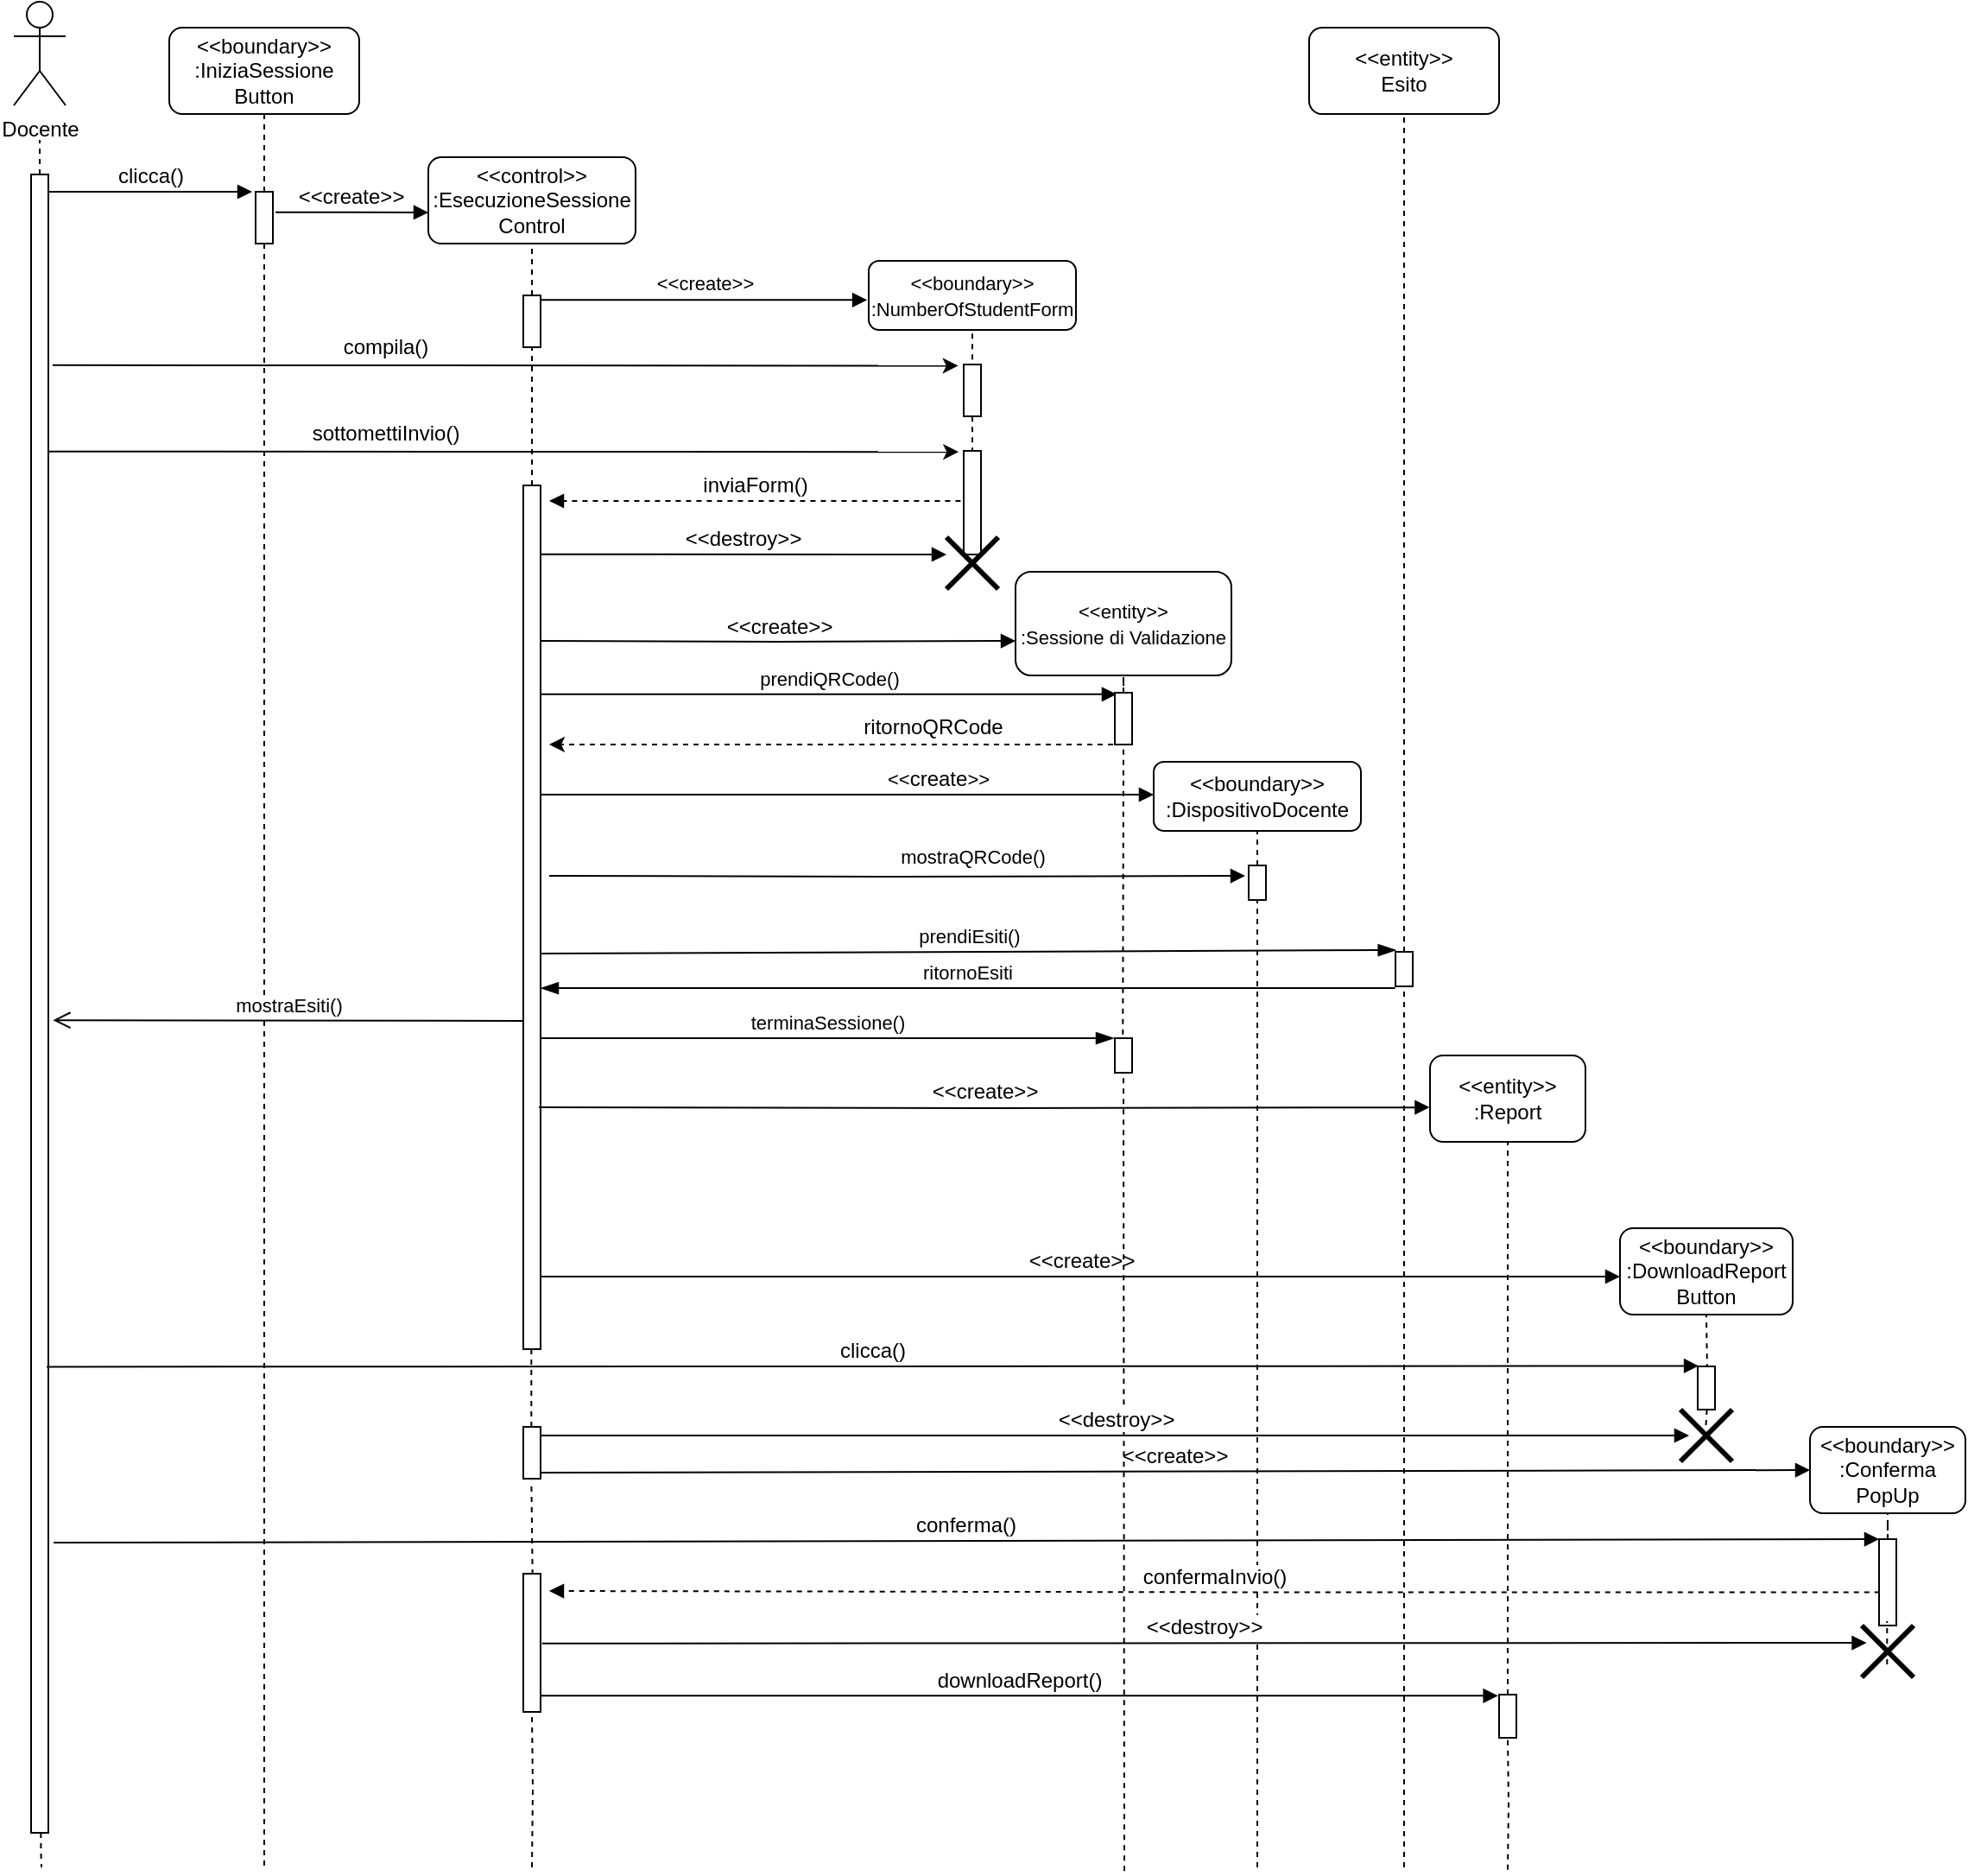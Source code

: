 <mxfile version="16.1.2" type="device"><diagram id="kgpKYQtTHZ0yAKxKKP6v" name="Page-1"><mxGraphModel dx="1096" dy="553" grid="1" gridSize="10" guides="1" tooltips="1" connect="1" arrows="1" fold="1" page="1" pageScale="1" pageWidth="1227" pageHeight="1169" math="0" shadow="0"><root><mxCell id="0"/><mxCell id="1" parent="0"/><mxCell id="bU4O369usYD0Mp0-NMCo-1" value="Docente" style="shape=umlActor;verticalLabelPosition=bottom;verticalAlign=top;html=1;" parent="1" vertex="1"><mxGeometry x="40" y="10" width="30" height="60" as="geometry"/></mxCell><mxCell id="bU4O369usYD0Mp0-NMCo-3" value="" style="endArrow=none;dashed=1;html=1;rounded=0;edgeStyle=orthogonalEdgeStyle;startArrow=none;" parent="1" source="bU4O369usYD0Mp0-NMCo-5" edge="1"><mxGeometry width="50" height="50" relative="1" as="geometry"><mxPoint x="55" y="500" as="sourcePoint"/><mxPoint x="55" y="90" as="targetPoint"/><Array as="points"><mxPoint x="55" y="110"/><mxPoint x="55" y="110"/></Array></mxGeometry></mxCell><mxCell id="bU4O369usYD0Mp0-NMCo-5" value="" style="html=1;points=[];perimeter=orthogonalPerimeter;" parent="1" vertex="1"><mxGeometry x="50" y="110" width="10" height="960" as="geometry"/></mxCell><mxCell id="bU4O369usYD0Mp0-NMCo-7" value="&lt;font style=&quot;font-size: 12px&quot;&gt;clicca()&lt;/font&gt;" style="html=1;verticalAlign=bottom;endArrow=block;rounded=0;edgeStyle=orthogonalEdgeStyle;" parent="1" edge="1"><mxGeometry width="80" relative="1" as="geometry"><mxPoint x="60" y="120" as="sourcePoint"/><mxPoint x="178" y="120" as="targetPoint"/><Array as="points"><mxPoint x="178" y="120"/></Array></mxGeometry></mxCell><mxCell id="bU4O369usYD0Mp0-NMCo-8" value="&lt;font style=&quot;font-size: 12px&quot;&gt;&amp;lt;&amp;lt;boundary&amp;gt;&amp;gt;&lt;br&gt;:IniziaSessione&lt;br&gt;Button&lt;/font&gt;" style="rounded=1;whiteSpace=wrap;html=1;" parent="1" vertex="1"><mxGeometry x="130" y="25" width="110" height="50" as="geometry"/></mxCell><mxCell id="bU4O369usYD0Mp0-NMCo-11" value="" style="endArrow=none;dashed=1;html=1;rounded=0;edgeStyle=orthogonalEdgeStyle;exitX=0.5;exitY=1;exitDx=0;exitDy=0;startArrow=none;" parent="1" source="bU4O369usYD0Mp0-NMCo-12" edge="1"><mxGeometry width="50" height="50" relative="1" as="geometry"><mxPoint x="190" y="100" as="sourcePoint"/><mxPoint x="185" y="1090" as="targetPoint"/><Array as="points"><mxPoint x="185" y="1050"/></Array></mxGeometry></mxCell><mxCell id="bU4O369usYD0Mp0-NMCo-12" value="" style="html=1;points=[];perimeter=orthogonalPerimeter;" parent="1" vertex="1"><mxGeometry x="180" y="120" width="10" height="30" as="geometry"/></mxCell><mxCell id="bU4O369usYD0Mp0-NMCo-13" value="" style="endArrow=none;dashed=1;html=1;rounded=0;edgeStyle=orthogonalEdgeStyle;exitX=0.5;exitY=1;exitDx=0;exitDy=0;" parent="1" source="bU4O369usYD0Mp0-NMCo-8" target="bU4O369usYD0Mp0-NMCo-12" edge="1"><mxGeometry width="50" height="50" relative="1" as="geometry"><mxPoint x="185" y="70" as="sourcePoint"/><mxPoint x="170" y="503.429" as="targetPoint"/><Array as="points"/></mxGeometry></mxCell><mxCell id="bU4O369usYD0Mp0-NMCo-14" value="&lt;font style=&quot;font-size: 12px&quot;&gt;&amp;lt;&amp;lt;create&amp;gt;&amp;gt;&lt;/font&gt;" style="html=1;verticalAlign=bottom;endArrow=block;rounded=0;edgeStyle=orthogonalEdgeStyle;exitX=1.157;exitY=0.395;exitDx=0;exitDy=0;exitPerimeter=0;" parent="1" source="bU4O369usYD0Mp0-NMCo-12" edge="1"><mxGeometry width="80" relative="1" as="geometry"><mxPoint x="230" y="200" as="sourcePoint"/><mxPoint x="280" y="132" as="targetPoint"/></mxGeometry></mxCell><mxCell id="bU4O369usYD0Mp0-NMCo-15" value="&lt;font style=&quot;font-size: 12px&quot;&gt;&amp;lt;&amp;lt;control&amp;gt;&amp;gt;&lt;br&gt;:EsecuzioneSessione&lt;br&gt;Control&lt;/font&gt;" style="rounded=1;whiteSpace=wrap;html=1;" parent="1" vertex="1"><mxGeometry x="280" y="100" width="120" height="50" as="geometry"/></mxCell><mxCell id="bU4O369usYD0Mp0-NMCo-16" value="" style="endArrow=none;dashed=1;html=1;rounded=0;edgeStyle=orthogonalEdgeStyle;entryX=0.5;entryY=1;entryDx=0;entryDy=0;startArrow=none;" parent="1" source="bU4O369usYD0Mp0-NMCo-17" target="bU4O369usYD0Mp0-NMCo-15" edge="1"><mxGeometry width="50" height="50" relative="1" as="geometry"><mxPoint x="340" y="510" as="sourcePoint"/><mxPoint x="290" y="230" as="targetPoint"/></mxGeometry></mxCell><mxCell id="bU4O369usYD0Mp0-NMCo-17" value="" style="html=1;points=[];perimeter=orthogonalPerimeter;" parent="1" vertex="1"><mxGeometry x="335" y="180" width="10" height="30" as="geometry"/></mxCell><mxCell id="bU4O369usYD0Mp0-NMCo-18" value="" style="endArrow=none;dashed=1;html=1;rounded=0;edgeStyle=orthogonalEdgeStyle;entryX=0.5;entryY=1;entryDx=0;entryDy=0;startArrow=none;" parent="1" source="rX7FQtLpjzrD8uW23Avi-3" target="bU4O369usYD0Mp0-NMCo-17" edge="1"><mxGeometry width="50" height="50" relative="1" as="geometry"><mxPoint x="340" y="510" as="sourcePoint"/><mxPoint x="340" y="150" as="targetPoint"/></mxGeometry></mxCell><mxCell id="bU4O369usYD0Mp0-NMCo-19" value="&amp;lt;&amp;lt;create&amp;gt;&amp;gt;" style="html=1;verticalAlign=bottom;endArrow=block;rounded=0;edgeStyle=orthogonalEdgeStyle;exitX=1.029;exitY=0.088;exitDx=0;exitDy=0;exitPerimeter=0;entryX=-0.008;entryY=0.567;entryDx=0;entryDy=0;entryPerimeter=0;" parent="1" source="bU4O369usYD0Mp0-NMCo-17" target="bU4O369usYD0Mp0-NMCo-20" edge="1"><mxGeometry width="80" relative="1" as="geometry"><mxPoint x="510" y="260" as="sourcePoint"/><mxPoint x="410" y="183" as="targetPoint"/><Array as="points"/></mxGeometry></mxCell><mxCell id="bU4O369usYD0Mp0-NMCo-20" value="&lt;span style=&quot;font-size: 11px&quot;&gt;&amp;lt;&amp;lt;boundary&amp;gt;&amp;gt;&lt;br&gt;:NumberOfStudentForm&lt;/span&gt;" style="rounded=1;whiteSpace=wrap;html=1;" parent="1" vertex="1"><mxGeometry x="535" y="160" width="120" height="40" as="geometry"/></mxCell><mxCell id="bU4O369usYD0Mp0-NMCo-21" value="" style="endArrow=none;dashed=1;html=1;rounded=0;edgeStyle=orthogonalEdgeStyle;entryX=0.5;entryY=1;entryDx=0;entryDy=0;exitX=0.538;exitY=0.533;exitDx=0;exitDy=0;exitPerimeter=0;" parent="1" source="rX7FQtLpjzrD8uW23Avi-7" target="bU4O369usYD0Mp0-NMCo-20" edge="1"><mxGeometry width="50" height="50" relative="1" as="geometry"><mxPoint x="595" y="360" as="sourcePoint"/><mxPoint x="695" y="240" as="targetPoint"/><Array as="points"><mxPoint x="596" y="270"/><mxPoint x="595" y="270"/></Array></mxGeometry></mxCell><mxCell id="bU4O369usYD0Mp0-NMCo-22" value="" style="html=1;points=[];perimeter=orthogonalPerimeter;" parent="1" vertex="1"><mxGeometry x="590" y="220" width="10" height="30" as="geometry"/></mxCell><mxCell id="rX7FQtLpjzrD8uW23Avi-1" value="" style="html=1;points=[];perimeter=orthogonalPerimeter;" parent="1" vertex="1"><mxGeometry x="590" y="270" width="10" height="60" as="geometry"/></mxCell><mxCell id="rX7FQtLpjzrD8uW23Avi-3" value="" style="html=1;points=[];perimeter=orthogonalPerimeter;" parent="1" vertex="1"><mxGeometry x="335" y="290" width="10" height="500" as="geometry"/></mxCell><mxCell id="rX7FQtLpjzrD8uW23Avi-5" value="&lt;font style=&quot;font-size: 12px&quot;&gt;inviaForm()&lt;/font&gt;" style="html=1;verticalAlign=bottom;endArrow=block;rounded=0;edgeStyle=orthogonalEdgeStyle;exitX=-0.179;exitY=0.483;exitDx=0;exitDy=0;exitPerimeter=0;dashed=1;" parent="1" source="rX7FQtLpjzrD8uW23Avi-1" edge="1"><mxGeometry width="80" relative="1" as="geometry"><mxPoint x="470" y="299" as="sourcePoint"/><mxPoint x="350" y="299" as="targetPoint"/></mxGeometry></mxCell><mxCell id="rX7FQtLpjzrD8uW23Avi-6" value="&lt;font style=&quot;font-size: 12px&quot;&gt;&amp;lt;&amp;lt;destroy&amp;gt;&amp;gt;&lt;/font&gt;" style="html=1;verticalAlign=bottom;endArrow=block;rounded=0;edgeStyle=orthogonalEdgeStyle;" parent="1" edge="1"><mxGeometry width="80" relative="1" as="geometry"><mxPoint x="345" y="329.88" as="sourcePoint"/><mxPoint x="580" y="330" as="targetPoint"/><Array as="points"><mxPoint x="405" y="330"/></Array></mxGeometry></mxCell><mxCell id="rX7FQtLpjzrD8uW23Avi-7" value="" style="shape=umlDestroy;whiteSpace=wrap;html=1;strokeWidth=3;" parent="1" vertex="1"><mxGeometry x="580" y="320" width="30" height="30" as="geometry"/></mxCell><mxCell id="rX7FQtLpjzrD8uW23Avi-8" value="&lt;font style=&quot;font-size: 12px&quot;&gt;&amp;lt;&amp;lt;create&amp;gt;&amp;gt;&lt;/font&gt;" style="html=1;verticalAlign=bottom;endArrow=block;rounded=0;edgeStyle=orthogonalEdgeStyle;entryX=0;entryY=0.667;entryDx=0;entryDy=0;entryPerimeter=0;" parent="1" target="rX7FQtLpjzrD8uW23Avi-10" edge="1"><mxGeometry width="80" relative="1" as="geometry"><mxPoint x="345" y="380" as="sourcePoint"/><mxPoint x="500" y="380" as="targetPoint"/></mxGeometry></mxCell><mxCell id="rX7FQtLpjzrD8uW23Avi-10" value="&lt;span style=&quot;font-size: 11px&quot;&gt;&amp;lt;&amp;lt;entity&amp;gt;&amp;gt;&lt;br&gt;:Sessione di Validazione&lt;/span&gt;" style="rounded=1;whiteSpace=wrap;html=1;" parent="1" vertex="1"><mxGeometry x="620" y="340" width="125" height="60" as="geometry"/></mxCell><mxCell id="rX7FQtLpjzrD8uW23Avi-11" value="" style="endArrow=none;dashed=1;html=1;rounded=0;edgeStyle=orthogonalEdgeStyle;entryX=0.5;entryY=1;entryDx=0;entryDy=0;startArrow=none;" parent="1" source="rX7FQtLpjzrD8uW23Avi-13" target="rX7FQtLpjzrD8uW23Avi-10" edge="1"><mxGeometry width="50" height="50" relative="1" as="geometry"><mxPoint x="665" y="820" as="sourcePoint"/><mxPoint x="440" y="430" as="targetPoint"/></mxGeometry></mxCell><mxCell id="rX7FQtLpjzrD8uW23Avi-15" value="prendiQRCode()" style="html=1;verticalAlign=bottom;endArrow=block;rounded=0;entryX=0.1;entryY=0.03;entryDx=0;entryDy=0;entryPerimeter=0;" parent="1" source="rX7FQtLpjzrD8uW23Avi-3" target="rX7FQtLpjzrD8uW23Avi-13" edge="1"><mxGeometry width="80" relative="1" as="geometry"><mxPoint x="345" y="420" as="sourcePoint"/><mxPoint x="425" y="420" as="targetPoint"/></mxGeometry></mxCell><mxCell id="rX7FQtLpjzrD8uW23Avi-16" value="&amp;lt;&amp;lt;boundary&amp;gt;&amp;gt;&lt;br&gt;:DispositivoDocente" style="rounded=1;whiteSpace=wrap;html=1;" parent="1" vertex="1"><mxGeometry x="700" y="450" width="120" height="40" as="geometry"/></mxCell><mxCell id="rX7FQtLpjzrD8uW23Avi-17" value="" style="endArrow=none;dashed=1;html=1;rounded=0;edgeStyle=orthogonalEdgeStyle;entryX=0.5;entryY=1;entryDx=0;entryDy=0;startArrow=none;" parent="1" source="rX7FQtLpjzrD8uW23Avi-18" target="rX7FQtLpjzrD8uW23Avi-16" edge="1"><mxGeometry width="50" height="50" relative="1" as="geometry"><mxPoint x="750" y="620" as="sourcePoint"/><mxPoint x="685" y="160" as="targetPoint"/><Array as="points"/></mxGeometry></mxCell><mxCell id="rX7FQtLpjzrD8uW23Avi-18" value="" style="html=1;points=[];perimeter=orthogonalPerimeter;" parent="1" vertex="1"><mxGeometry x="755" y="510" width="10" height="20" as="geometry"/></mxCell><mxCell id="rX7FQtLpjzrD8uW23Avi-19" value="" style="endArrow=none;dashed=1;html=1;rounded=0;entryX=0.5;entryY=1;entryDx=0;entryDy=0;" parent="1" target="rX7FQtLpjzrD8uW23Avi-18" edge="1"><mxGeometry width="50" height="50" relative="1" as="geometry"><mxPoint x="760" y="1090" as="sourcePoint"/><mxPoint x="635" y="70" as="targetPoint"/></mxGeometry></mxCell><mxCell id="q5FVolAJccyDtdrA55qt-23" value="&lt;font style=&quot;font-size: 12px&quot;&gt;&amp;lt;&amp;lt;create&amp;gt;&amp;gt;&lt;/font&gt;" style="html=1;verticalAlign=bottom;endArrow=block;rounded=0;edgeStyle=orthogonalEdgeStyle;entryX=-0.003;entryY=0.601;entryDx=0;entryDy=0;entryPerimeter=0;" parent="1" edge="1" target="DgrO8-lddZzOAl3IVUHk-13"><mxGeometry width="80" relative="1" as="geometry"><mxPoint x="344" y="650" as="sourcePoint"/><mxPoint x="840" y="650" as="targetPoint"/><Array as="points"/></mxGeometry></mxCell><mxCell id="q5FVolAJccyDtdrA55qt-28" value="" style="endArrow=none;dashed=1;html=1;rounded=0;edgeStyle=orthogonalEdgeStyle;entryX=0.5;entryY=1;entryDx=0;entryDy=0;startArrow=none;" parent="1" source="DgrO8-lddZzOAl3IVUHk-35" target="DgrO8-lddZzOAl3IVUHk-13" edge="1"><mxGeometry width="50" height="50" relative="1" as="geometry"><mxPoint x="905" y="1091.379" as="sourcePoint"/><mxPoint x="905" y="710" as="targetPoint"/></mxGeometry></mxCell><mxCell id="q5FVolAJccyDtdrA55qt-36" value="&lt;font style=&quot;font-size: 12px&quot;&gt;&amp;lt;&amp;lt;create&amp;gt;&amp;gt;&lt;/font&gt;" style="html=1;verticalAlign=bottom;endArrow=block;rounded=0;" parent="1" source="rX7FQtLpjzrD8uW23Avi-3" edge="1"><mxGeometry width="80" relative="1" as="geometry"><mxPoint x="350" y="748" as="sourcePoint"/><mxPoint x="970" y="748" as="targetPoint"/></mxGeometry></mxCell><mxCell id="q5FVolAJccyDtdrA55qt-47" value="" style="endArrow=none;dashed=1;html=1;rounded=0;startArrow=none;entryX=0.5;entryY=1;entryDx=0;entryDy=0;exitX=0.547;exitY=0.065;exitDx=0;exitDy=0;exitPerimeter=0;" parent="1" source="jauBldCnT_5NUnDLEimC-19" target="DgrO8-lddZzOAl3IVUHk-14" edge="1"><mxGeometry width="50" height="50" relative="1" as="geometry"><mxPoint x="1020" y="980" as="sourcePoint"/><mxPoint x="1015" y="800" as="targetPoint"/></mxGeometry></mxCell><mxCell id="jauBldCnT_5NUnDLEimC-1" value="&lt;font style=&quot;font-size: 12px&quot;&gt;clicca()&lt;/font&gt;" style="html=1;verticalAlign=bottom;endArrow=block;rounded=0;exitX=0.907;exitY=0.719;exitDx=0;exitDy=0;exitPerimeter=0;entryX=0.055;entryY=-0.012;entryDx=0;entryDy=0;entryPerimeter=0;" parent="1" source="bU4O369usYD0Mp0-NMCo-5" target="jauBldCnT_5NUnDLEimC-19" edge="1"><mxGeometry width="80" relative="1" as="geometry"><mxPoint x="345" y="800.39" as="sourcePoint"/><mxPoint x="888.48" y="800.001" as="targetPoint"/></mxGeometry></mxCell><mxCell id="jauBldCnT_5NUnDLEimC-5" value="&lt;font style=&quot;font-size: 12px&quot;&gt;&amp;lt;&amp;lt;create&amp;gt;&amp;gt;&lt;/font&gt;" style="html=1;verticalAlign=bottom;endArrow=block;rounded=0;entryX=0;entryY=0.5;entryDx=0;entryDy=0;exitX=0.933;exitY=0.883;exitDx=0;exitDy=0;exitPerimeter=0;" parent="1" target="jauBldCnT_5NUnDLEimC-6" edge="1" source="DgrO8-lddZzOAl3IVUHk-26"><mxGeometry width="80" relative="1" as="geometry"><mxPoint x="345" y="850" as="sourcePoint"/><mxPoint x="1370" y="894" as="targetPoint"/></mxGeometry></mxCell><mxCell id="jauBldCnT_5NUnDLEimC-6" value="&amp;lt;&amp;lt;boundary&amp;gt;&amp;gt;&lt;br&gt;:Conferma&lt;br&gt;PopUp" style="rounded=1;whiteSpace=wrap;html=1;" parent="1" vertex="1"><mxGeometry x="1080" y="835" width="90" height="50" as="geometry"/></mxCell><mxCell id="jauBldCnT_5NUnDLEimC-10" value="&lt;font style=&quot;font-size: 12px&quot;&gt;conferma()&lt;/font&gt;" style="html=1;verticalAlign=bottom;endArrow=block;rounded=0;" parent="1" edge="1"><mxGeometry width="80" relative="1" as="geometry"><mxPoint x="63" y="902" as="sourcePoint"/><mxPoint x="1120" y="900" as="targetPoint"/></mxGeometry></mxCell><mxCell id="jauBldCnT_5NUnDLEimC-11" value="" style="endArrow=none;dashed=1;html=1;rounded=0;startArrow=none;exitX=0.533;exitY=0.006;exitDx=0;exitDy=0;exitPerimeter=0;entryX=0.469;entryY=1.047;entryDx=0;entryDy=0;entryPerimeter=0;" parent="1" source="jauBldCnT_5NUnDLEimC-12" target="DgrO8-lddZzOAl3IVUHk-26" edge="1"><mxGeometry width="50" height="50" relative="1" as="geometry"><mxPoint x="340" y="1090" as="sourcePoint"/><mxPoint x="340.33" y="922.2" as="targetPoint"/></mxGeometry></mxCell><mxCell id="jauBldCnT_5NUnDLEimC-12" value="" style="html=1;points=[];perimeter=orthogonalPerimeter;" parent="1" vertex="1"><mxGeometry x="335" y="920" width="10" height="80" as="geometry"/></mxCell><mxCell id="jauBldCnT_5NUnDLEimC-13" value="" style="endArrow=none;dashed=1;html=1;rounded=0;edgeStyle=orthogonalEdgeStyle;" parent="1" target="jauBldCnT_5NUnDLEimC-12" edge="1"><mxGeometry width="50" height="50" relative="1" as="geometry"><mxPoint x="340" y="1090" as="sourcePoint"/><mxPoint x="340" y="960" as="targetPoint"/></mxGeometry></mxCell><mxCell id="jauBldCnT_5NUnDLEimC-14" value="&lt;font style=&quot;font-size: 12px&quot;&gt;confermaInvio()&lt;/font&gt;" style="html=1;verticalAlign=bottom;endArrow=block;rounded=0;edgeStyle=orthogonalEdgeStyle;startArrow=none;startFill=0;exitX=0.038;exitY=0.614;exitDx=0;exitDy=0;exitPerimeter=0;dashed=1;entryX=1.5;entryY=0.125;entryDx=0;entryDy=0;entryPerimeter=0;" parent="1" source="jauBldCnT_5NUnDLEimC-8" edge="1" target="jauBldCnT_5NUnDLEimC-12"><mxGeometry width="80" relative="1" as="geometry"><mxPoint x="1400" y="970" as="sourcePoint"/><mxPoint x="350" y="970" as="targetPoint"/><Array as="points"/></mxGeometry></mxCell><mxCell id="jauBldCnT_5NUnDLEimC-17" value="" style="shape=umlDestroy;whiteSpace=wrap;html=1;strokeWidth=3;" parent="1" vertex="1"><mxGeometry x="1110" y="950" width="30" height="30" as="geometry"/></mxCell><mxCell id="jauBldCnT_5NUnDLEimC-25" value="" style="endArrow=none;dashed=1;html=1;rounded=0;edgeStyle=orthogonalEdgeStyle;exitX=0.567;exitY=1;exitDx=0;exitDy=0;exitPerimeter=0;" parent="1" source="bU4O369usYD0Mp0-NMCo-5" edge="1"><mxGeometry width="50" height="50" relative="1" as="geometry"><mxPoint x="150" y="1110" as="sourcePoint"/><mxPoint x="56" y="1090" as="targetPoint"/><Array as="points"><mxPoint x="56" y="1080"/></Array></mxGeometry></mxCell><mxCell id="jauBldCnT_5NUnDLEimC-26" value="&lt;font style=&quot;font-size: 12px&quot;&gt;downloadReport()&lt;/font&gt;" style="html=1;verticalAlign=bottom;endArrow=block;rounded=0;entryX=-0.067;entryY=0.027;entryDx=0;entryDy=0;entryPerimeter=0;" parent="1" target="DgrO8-lddZzOAl3IVUHk-35" edge="1" source="jauBldCnT_5NUnDLEimC-12"><mxGeometry width="80" relative="1" as="geometry"><mxPoint x="350" y="990" as="sourcePoint"/><mxPoint x="810" y="990" as="targetPoint"/><Array as="points"/></mxGeometry></mxCell><mxCell id="5qqKWLoto9PCaO7GxhG8-3" value="" style="endArrow=classic;html=1;rounded=0;fontSize=12;exitX=1.248;exitY=0.115;exitDx=0;exitDy=0;exitPerimeter=0;entryX=-0.314;entryY=0.024;entryDx=0;entryDy=0;entryPerimeter=0;" parent="1" source="bU4O369usYD0Mp0-NMCo-5" target="bU4O369usYD0Mp0-NMCo-22" edge="1"><mxGeometry width="50" height="50" relative="1" as="geometry"><mxPoint x="210" y="190" as="sourcePoint"/><mxPoint x="260" y="140" as="targetPoint"/></mxGeometry></mxCell><mxCell id="5qqKWLoto9PCaO7GxhG8-4" value="compila()" style="text;html=1;align=center;verticalAlign=middle;resizable=0;points=[];autosize=1;strokeColor=none;fillColor=none;fontSize=12;" parent="1" vertex="1"><mxGeometry x="220" y="200" width="70" height="20" as="geometry"/></mxCell><mxCell id="5qqKWLoto9PCaO7GxhG8-5" value="" style="endArrow=classic;html=1;rounded=0;fontSize=12;exitX=1.026;exitY=0.167;exitDx=0;exitDy=0;exitPerimeter=0;entryX=-0.286;entryY=0.01;entryDx=0;entryDy=0;entryPerimeter=0;" parent="1" source="bU4O369usYD0Mp0-NMCo-5" target="rX7FQtLpjzrD8uW23Avi-1" edge="1"><mxGeometry width="50" height="50" relative="1" as="geometry"><mxPoint x="210" y="260" as="sourcePoint"/><mxPoint x="470" y="270" as="targetPoint"/></mxGeometry></mxCell><mxCell id="5qqKWLoto9PCaO7GxhG8-7" value="sottomettiInvio()" style="text;html=1;align=center;verticalAlign=middle;resizable=0;points=[];autosize=1;strokeColor=none;fillColor=none;fontSize=12;" parent="1" vertex="1"><mxGeometry x="205" y="250" width="100" height="20" as="geometry"/></mxCell><mxCell id="jauBldCnT_5NUnDLEimC-8" value="" style="html=1;points=[];perimeter=orthogonalPerimeter;" parent="1" vertex="1"><mxGeometry x="1120" y="900" width="10" height="50" as="geometry"/></mxCell><mxCell id="T_g91ZaouhYma0G0Romk-1" value="" style="endArrow=classic;dashed=1;html=1;rounded=0;fontSize=12;exitX=0.5;exitY=1;exitDx=0;exitDy=0;exitPerimeter=0;endFill=1;" parent="1" source="rX7FQtLpjzrD8uW23Avi-13" edge="1"><mxGeometry width="50" height="50" relative="1" as="geometry"><mxPoint x="430" y="430" as="sourcePoint"/><mxPoint x="350" y="440" as="targetPoint"/></mxGeometry></mxCell><mxCell id="T_g91ZaouhYma0G0Romk-2" value="ritornoQRCode" style="text;html=1;strokeColor=none;fillColor=none;align=center;verticalAlign=middle;whiteSpace=wrap;rounded=0;fontSize=12;" parent="1" vertex="1"><mxGeometry x="540" y="420" width="65" height="20" as="geometry"/></mxCell><mxCell id="jauBldCnT_5NUnDLEimC-19" value="" style="html=1;points=[];perimeter=orthogonalPerimeter;" parent="1" vertex="1"><mxGeometry x="1015" y="800" width="10" height="25" as="geometry"/></mxCell><mxCell id="fru7cRWmVhveh5QMquQ3-2" value="" style="endArrow=none;dashed=1;html=1;rounded=0;startArrow=none;" parent="1" edge="1" source="DgrO8-lddZzOAl3IVUHk-38"><mxGeometry width="50" height="50" relative="1" as="geometry"><mxPoint x="1019.71" y="845" as="sourcePoint"/><mxPoint x="1019.71" y="825" as="targetPoint"/></mxGeometry></mxCell><mxCell id="fru7cRWmVhveh5QMquQ3-5" value="" style="html=1;verticalAlign=bottom;labelBackgroundColor=none;endArrow=block;endFill=1;rounded=0;edgeStyle=orthogonalEdgeStyle;entryX=-0.2;entryY=0.3;entryDx=0;entryDy=0;entryPerimeter=0;" parent="1" target="rX7FQtLpjzrD8uW23Avi-18" edge="1"><mxGeometry width="160" relative="1" as="geometry"><mxPoint x="350" y="516" as="sourcePoint"/><mxPoint x="465" y="515" as="targetPoint"/></mxGeometry></mxCell><mxCell id="fru7cRWmVhveh5QMquQ3-6" value="&lt;font style=&quot;font-size: 11px&quot;&gt;mostraQRCode()&lt;/font&gt;" style="text;html=1;align=center;verticalAlign=middle;resizable=0;points=[];autosize=1;strokeColor=none;fillColor=none;" parent="1" vertex="1"><mxGeometry x="545" y="495" width="100" height="20" as="geometry"/></mxCell><mxCell id="fru7cRWmVhveh5QMquQ3-7" value="" style="html=1;verticalAlign=bottom;labelBackgroundColor=none;endArrow=block;endFill=1;rounded=0;edgeStyle=orthogonalEdgeStyle;exitX=1;exitY=0.45;exitDx=0;exitDy=0;fontSize=11;exitPerimeter=0;" parent="1" source="rX7FQtLpjzrD8uW23Avi-3" edge="1"><mxGeometry width="160" relative="1" as="geometry"><mxPoint x="365" y="469" as="sourcePoint"/><mxPoint x="700" y="469" as="targetPoint"/><Array as="points"><mxPoint x="345" y="469"/></Array></mxGeometry></mxCell><mxCell id="fru7cRWmVhveh5QMquQ3-8" value="&amp;lt;&amp;lt;&lt;font style=&quot;font-size: 12px&quot;&gt;create&lt;/font&gt;&amp;gt;&amp;gt;" style="text;html=1;align=center;verticalAlign=middle;resizable=0;points=[];autosize=1;strokeColor=none;fillColor=none;fontSize=11;" parent="1" vertex="1"><mxGeometry x="540" y="450" width="70" height="20" as="geometry"/></mxCell><mxCell id="rX7FQtLpjzrD8uW23Avi-13" value="" style="html=1;points=[];perimeter=orthogonalPerimeter;" parent="1" vertex="1"><mxGeometry x="677.5" y="410" width="10" height="30" as="geometry"/></mxCell><mxCell id="TipHK_tE8JADCGhnloAt-2" value="" style="endArrow=none;dashed=1;html=1;rounded=0;entryX=0.5;entryY=1;entryDx=0;entryDy=0;startArrow=none;exitX=0.462;exitY=0.495;exitDx=0;exitDy=0;exitPerimeter=0;" parent="1" source="DgrO8-lddZzOAl3IVUHk-10" target="rX7FQtLpjzrD8uW23Avi-13" edge="1"><mxGeometry width="50" height="50" relative="1" as="geometry"><mxPoint x="665" y="820.0" as="sourcePoint"/><mxPoint x="682.5" y="400" as="targetPoint"/></mxGeometry></mxCell><mxCell id="DgrO8-lddZzOAl3IVUHk-1" value="&lt;font style=&quot;font-size: 12px&quot;&gt;&amp;lt;&amp;lt;entity&amp;gt;&amp;gt;&lt;br&gt;Esito&lt;br&gt;&lt;/font&gt;" style="rounded=1;whiteSpace=wrap;html=1;" vertex="1" parent="1"><mxGeometry x="790" y="25" width="110" height="50" as="geometry"/></mxCell><mxCell id="DgrO8-lddZzOAl3IVUHk-3" value="" style="endArrow=none;dashed=1;html=1;rounded=0;entryX=0.5;entryY=1;entryDx=0;entryDy=0;startArrow=none;" edge="1" parent="1" source="DgrO8-lddZzOAl3IVUHk-5" target="DgrO8-lddZzOAl3IVUHk-1"><mxGeometry width="50" height="50" relative="1" as="geometry"><mxPoint x="845" y="1090" as="sourcePoint"/><mxPoint x="920" y="420" as="targetPoint"/></mxGeometry></mxCell><mxCell id="DgrO8-lddZzOAl3IVUHk-4" value="prendiEsiti()" style="html=1;verticalAlign=bottom;endArrow=blockThin;endSize=8;rounded=0;exitX=0.959;exitY=0.542;exitDx=0;exitDy=0;exitPerimeter=0;entryX=0.033;entryY=-0.05;entryDx=0;entryDy=0;entryPerimeter=0;endFill=1;" edge="1" parent="1" source="rX7FQtLpjzrD8uW23Avi-3" target="DgrO8-lddZzOAl3IVUHk-5"><mxGeometry relative="1" as="geometry"><mxPoint x="350" y="560" as="sourcePoint"/><mxPoint x="820" y="560" as="targetPoint"/></mxGeometry></mxCell><mxCell id="DgrO8-lddZzOAl3IVUHk-5" value="" style="html=1;points=[];perimeter=orthogonalPerimeter;" vertex="1" parent="1"><mxGeometry x="840" y="560" width="10" height="20" as="geometry"/></mxCell><mxCell id="DgrO8-lddZzOAl3IVUHk-6" value="" style="endArrow=none;dashed=1;html=1;rounded=0;entryX=0.5;entryY=1;entryDx=0;entryDy=0;startArrow=none;" edge="1" parent="1" target="DgrO8-lddZzOAl3IVUHk-5"><mxGeometry width="50" height="50" relative="1" as="geometry"><mxPoint x="845" y="1090" as="sourcePoint"/><mxPoint x="845" y="75" as="targetPoint"/></mxGeometry></mxCell><mxCell id="DgrO8-lddZzOAl3IVUHk-8" value="ritornoEsiti" style="html=1;verticalAlign=bottom;endArrow=blockThin;endSize=8;rounded=0;exitX=-0.024;exitY=1.053;exitDx=0;exitDy=0;exitPerimeter=0;endFill=1;" edge="1" parent="1" source="DgrO8-lddZzOAl3IVUHk-5" target="rX7FQtLpjzrD8uW23Avi-3"><mxGeometry relative="1" as="geometry"><mxPoint x="830" y="580" as="sourcePoint"/><mxPoint x="600" y="580" as="targetPoint"/></mxGeometry></mxCell><mxCell id="DgrO8-lddZzOAl3IVUHk-9" value="mostraEsiti()" style="html=1;verticalAlign=bottom;endArrow=open;endSize=8;rounded=0;entryX=1.269;entryY=0.51;entryDx=0;entryDy=0;entryPerimeter=0;" edge="1" parent="1" target="bU4O369usYD0Mp0-NMCo-5"><mxGeometry relative="1" as="geometry"><mxPoint x="335" y="600" as="sourcePoint"/><mxPoint x="255" y="600" as="targetPoint"/></mxGeometry></mxCell><mxCell id="DgrO8-lddZzOAl3IVUHk-10" value="" style="html=1;points=[];perimeter=orthogonalPerimeter;" vertex="1" parent="1"><mxGeometry x="677.5" y="610" width="10" height="20" as="geometry"/></mxCell><mxCell id="DgrO8-lddZzOAl3IVUHk-11" value="" style="endArrow=none;dashed=1;html=1;rounded=0;entryX=0.5;entryY=1;entryDx=0;entryDy=0;startArrow=none;" edge="1" parent="1" target="DgrO8-lddZzOAl3IVUHk-10"><mxGeometry width="50" height="50" relative="1" as="geometry"><mxPoint x="683" y="1092.069" as="sourcePoint"/><mxPoint x="682.5" y="440" as="targetPoint"/></mxGeometry></mxCell><mxCell id="DgrO8-lddZzOAl3IVUHk-12" value="terminaSessione()" style="html=1;verticalAlign=bottom;endArrow=blockThin;endSize=8;rounded=0;entryX=-0.05;entryY=0.002;entryDx=0;entryDy=0;entryPerimeter=0;endFill=1;" edge="1" parent="1" source="rX7FQtLpjzrD8uW23Avi-3" target="DgrO8-lddZzOAl3IVUHk-10"><mxGeometry relative="1" as="geometry"><mxPoint x="560" y="610.31" as="sourcePoint"/><mxPoint x="630" y="610" as="targetPoint"/></mxGeometry></mxCell><mxCell id="DgrO8-lddZzOAl3IVUHk-13" value="&amp;lt;&amp;lt;entity&amp;gt;&amp;gt;&lt;br&gt;:Report" style="rounded=1;whiteSpace=wrap;html=1;" vertex="1" parent="1"><mxGeometry x="860" y="620" width="90" height="50" as="geometry"/></mxCell><mxCell id="DgrO8-lddZzOAl3IVUHk-14" value="&lt;span&gt;&amp;lt;&amp;lt;boundary&amp;gt;&amp;gt;&lt;br&gt;:DownloadReport&lt;br&gt;Button&lt;/span&gt;" style="rounded=1;whiteSpace=wrap;html=1;" vertex="1" parent="1"><mxGeometry x="970" y="720" width="100" height="50" as="geometry"/></mxCell><mxCell id="DgrO8-lddZzOAl3IVUHk-26" value="" style="html=1;points=[];perimeter=orthogonalPerimeter;" vertex="1" parent="1"><mxGeometry x="335" y="835" width="10" height="30" as="geometry"/></mxCell><mxCell id="DgrO8-lddZzOAl3IVUHk-27" value="" style="endArrow=none;dashed=1;html=1;rounded=0;startArrow=none;entryX=0.533;entryY=1.011;entryDx=0;entryDy=0;entryPerimeter=0;" edge="1" parent="1" source="DgrO8-lddZzOAl3IVUHk-26"><mxGeometry width="50" height="50" relative="1" as="geometry"><mxPoint x="339.66" y="828.28" as="sourcePoint"/><mxPoint x="339.66" y="790" as="targetPoint"/></mxGeometry></mxCell><mxCell id="DgrO8-lddZzOAl3IVUHk-29" value="" style="endArrow=none;dashed=1;html=1;rounded=0;edgeStyle=orthogonalEdgeStyle;startArrow=none;entryX=0.5;entryY=1;entryDx=0;entryDy=0;" edge="1" parent="1" source="jauBldCnT_5NUnDLEimC-8" target="jauBldCnT_5NUnDLEimC-6"><mxGeometry width="50" height="50" relative="1" as="geometry"><mxPoint x="1125" y="940" as="sourcePoint"/><mxPoint x="1125" y="915" as="targetPoint"/></mxGeometry></mxCell><mxCell id="DgrO8-lddZzOAl3IVUHk-30" value="" style="endArrow=none;dashed=1;html=1;rounded=0;edgeStyle=orthogonalEdgeStyle;startArrow=none;entryX=0.5;entryY=1;entryDx=0;entryDy=0;" edge="1" parent="1"><mxGeometry width="50" height="50" relative="1" as="geometry"><mxPoint x="1124.66" y="972.5" as="sourcePoint"/><mxPoint x="1124.66" y="947.5" as="targetPoint"/></mxGeometry></mxCell><mxCell id="DgrO8-lddZzOAl3IVUHk-32" value="&lt;font style=&quot;font-size: 12px&quot;&gt;&amp;lt;&amp;lt;destroy&amp;gt;&amp;gt;&lt;/font&gt;" style="html=1;verticalAlign=bottom;endArrow=block;rounded=0;exitX=1.09;exitY=0.505;exitDx=0;exitDy=0;exitPerimeter=0;" edge="1" parent="1" source="jauBldCnT_5NUnDLEimC-12"><mxGeometry width="80" relative="1" as="geometry"><mxPoint x="360" y="950" as="sourcePoint"/><mxPoint x="1112.759" y="960" as="targetPoint"/><Array as="points"/></mxGeometry></mxCell><mxCell id="DgrO8-lddZzOAl3IVUHk-35" value="" style="html=1;points=[];perimeter=orthogonalPerimeter;" vertex="1" parent="1"><mxGeometry x="900" y="990" width="10" height="25" as="geometry"/></mxCell><mxCell id="DgrO8-lddZzOAl3IVUHk-36" value="" style="endArrow=none;dashed=1;html=1;rounded=0;edgeStyle=orthogonalEdgeStyle;entryX=0.5;entryY=1;entryDx=0;entryDy=0;startArrow=none;" edge="1" parent="1" target="DgrO8-lddZzOAl3IVUHk-35"><mxGeometry width="50" height="50" relative="1" as="geometry"><mxPoint x="905.0" y="1091.379" as="sourcePoint"/><mxPoint x="905.0" y="670" as="targetPoint"/></mxGeometry></mxCell><mxCell id="DgrO8-lddZzOAl3IVUHk-37" value="&lt;font style=&quot;font-size: 12px&quot;&gt;&amp;lt;&amp;lt;destroy&amp;gt;&amp;gt;&lt;/font&gt;" style="html=1;verticalAlign=bottom;endArrow=block;rounded=0;" edge="1" parent="1" source="DgrO8-lddZzOAl3IVUHk-26"><mxGeometry width="80" relative="1" as="geometry"><mxPoint x="353.14" y="840.4" as="sourcePoint"/><mxPoint x="1010" y="840" as="targetPoint"/><Array as="points"/></mxGeometry></mxCell><mxCell id="DgrO8-lddZzOAl3IVUHk-38" value="" style="shape=umlDestroy;whiteSpace=wrap;html=1;strokeWidth=3;" vertex="1" parent="1"><mxGeometry x="1005" y="825" width="30" height="30" as="geometry"/></mxCell><mxCell id="DgrO8-lddZzOAl3IVUHk-40" value="" style="endArrow=none;dashed=1;html=1;rounded=0;" edge="1" parent="1"><mxGeometry width="50" height="50" relative="1" as="geometry"><mxPoint x="1020.29" y="825" as="sourcePoint"/><mxPoint x="1019.71" y="835" as="targetPoint"/></mxGeometry></mxCell></root></mxGraphModel></diagram></mxfile>